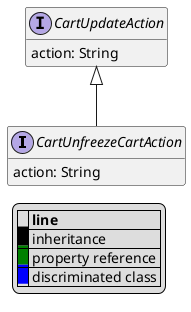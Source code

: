 @startuml

hide empty fields
hide empty methods
legend
|= |= line |
|<back:black>   </back>| inheritance |
|<back:green>   </back>| property reference |
|<back:blue>   </back>| discriminated class |
endlegend
interface CartUnfreezeCartAction [[CartUnfreezeCartAction.svg]] extends CartUpdateAction {
    action: String
}
interface CartUpdateAction [[CartUpdateAction.svg]]  {
    action: String
}





@enduml
